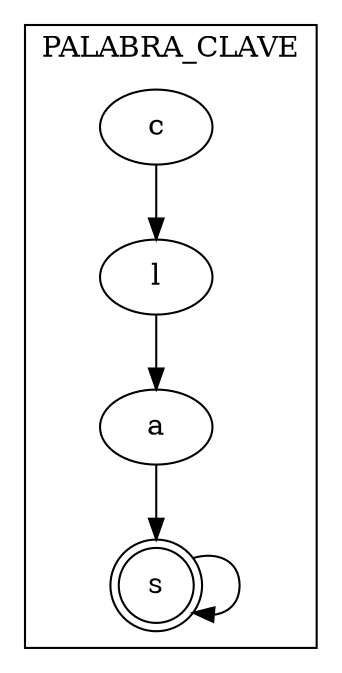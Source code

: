 digraph G {

  "s" [shape=doublecircle]  subgraph cluster_0 {

"c" -> "l" -> "a" -> "s" -> "s";
    label = "PALABRA_CLAVE";
  }
}